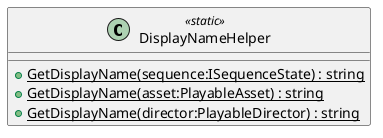 @startuml
class DisplayNameHelper <<static>> {
    + {static} GetDisplayName(sequence:ISequenceState) : string
    + {static} GetDisplayName(asset:PlayableAsset) : string
    + {static} GetDisplayName(director:PlayableDirector) : string
}
@enduml
